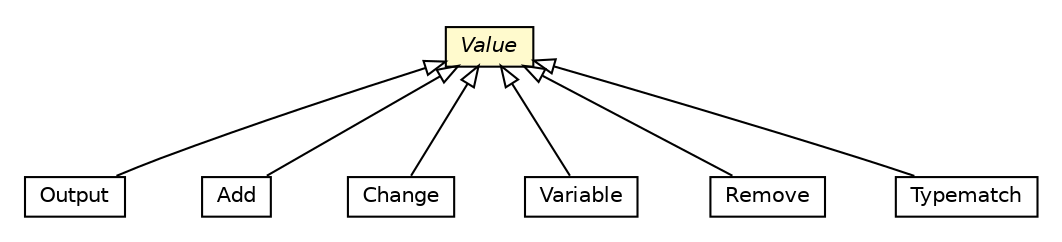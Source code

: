 #!/usr/local/bin/dot
#
# Class diagram 
# Generated by UMLGraph version R5_6-24-gf6e263 (http://www.umlgraph.org/)
#

digraph G {
	edge [fontname="Helvetica",fontsize=10,labelfontname="Helvetica",labelfontsize=10];
	node [fontname="Helvetica",fontsize=10,shape=plaintext];
	nodesep=0.25;
	ranksep=0.5;
	// org.universAAL.support.utils.service.Output
	c8498007 [label=<<table title="org.universAAL.support.utils.service.Output" border="0" cellborder="1" cellspacing="0" cellpadding="2" port="p" href="./Output.html">
		<tr><td><table border="0" cellspacing="0" cellpadding="1">
<tr><td align="center" balign="center"> Output </td></tr>
		</table></td></tr>
		</table>>, URL="./Output.html", fontname="Helvetica", fontcolor="black", fontsize=10.0];
	// org.universAAL.support.utils.service.Value
	c8498008 [label=<<table title="org.universAAL.support.utils.service.Value" border="0" cellborder="1" cellspacing="0" cellpadding="2" port="p" bgcolor="lemonChiffon" href="./Value.html">
		<tr><td><table border="0" cellspacing="0" cellpadding="1">
<tr><td align="center" balign="center"><font face="Helvetica-Oblique"> Value </font></td></tr>
		</table></td></tr>
		</table>>, URL="./Value.html", fontname="Helvetica", fontcolor="black", fontsize=10.0];
	// org.universAAL.support.utils.service.Add
	c8498010 [label=<<table title="org.universAAL.support.utils.service.Add" border="0" cellborder="1" cellspacing="0" cellpadding="2" port="p" href="./Add.html">
		<tr><td><table border="0" cellspacing="0" cellpadding="1">
<tr><td align="center" balign="center"> Add </td></tr>
		</table></td></tr>
		</table>>, URL="./Add.html", fontname="Helvetica", fontcolor="black", fontsize=10.0];
	// org.universAAL.support.utils.service.Change
	c8498011 [label=<<table title="org.universAAL.support.utils.service.Change" border="0" cellborder="1" cellspacing="0" cellpadding="2" port="p" href="./Change.html">
		<tr><td><table border="0" cellspacing="0" cellpadding="1">
<tr><td align="center" balign="center"> Change </td></tr>
		</table></td></tr>
		</table>>, URL="./Change.html", fontname="Helvetica", fontcolor="black", fontsize=10.0];
	// org.universAAL.support.utils.service.Variable
	c8498012 [label=<<table title="org.universAAL.support.utils.service.Variable" border="0" cellborder="1" cellspacing="0" cellpadding="2" port="p" href="./Variable.html">
		<tr><td><table border="0" cellspacing="0" cellpadding="1">
<tr><td align="center" balign="center"> Variable </td></tr>
		</table></td></tr>
		</table>>, URL="./Variable.html", fontname="Helvetica", fontcolor="black", fontsize=10.0];
	// org.universAAL.support.utils.service.Remove
	c8498013 [label=<<table title="org.universAAL.support.utils.service.Remove" border="0" cellborder="1" cellspacing="0" cellpadding="2" port="p" href="./Remove.html">
		<tr><td><table border="0" cellspacing="0" cellpadding="1">
<tr><td align="center" balign="center"> Remove </td></tr>
		</table></td></tr>
		</table>>, URL="./Remove.html", fontname="Helvetica", fontcolor="black", fontsize=10.0];
	// org.universAAL.support.utils.service.Typematch
	c8498014 [label=<<table title="org.universAAL.support.utils.service.Typematch" border="0" cellborder="1" cellspacing="0" cellpadding="2" port="p" href="./Typematch.html">
		<tr><td><table border="0" cellspacing="0" cellpadding="1">
<tr><td align="center" balign="center"> Typematch </td></tr>
		</table></td></tr>
		</table>>, URL="./Typematch.html", fontname="Helvetica", fontcolor="black", fontsize=10.0];
	//org.universAAL.support.utils.service.Output extends org.universAAL.support.utils.service.Value
	c8498008:p -> c8498007:p [dir=back,arrowtail=empty];
	//org.universAAL.support.utils.service.Add extends org.universAAL.support.utils.service.Value
	c8498008:p -> c8498010:p [dir=back,arrowtail=empty];
	//org.universAAL.support.utils.service.Change extends org.universAAL.support.utils.service.Value
	c8498008:p -> c8498011:p [dir=back,arrowtail=empty];
	//org.universAAL.support.utils.service.Variable extends org.universAAL.support.utils.service.Value
	c8498008:p -> c8498012:p [dir=back,arrowtail=empty];
	//org.universAAL.support.utils.service.Remove extends org.universAAL.support.utils.service.Value
	c8498008:p -> c8498013:p [dir=back,arrowtail=empty];
	//org.universAAL.support.utils.service.Typematch extends org.universAAL.support.utils.service.Value
	c8498008:p -> c8498014:p [dir=back,arrowtail=empty];
}

